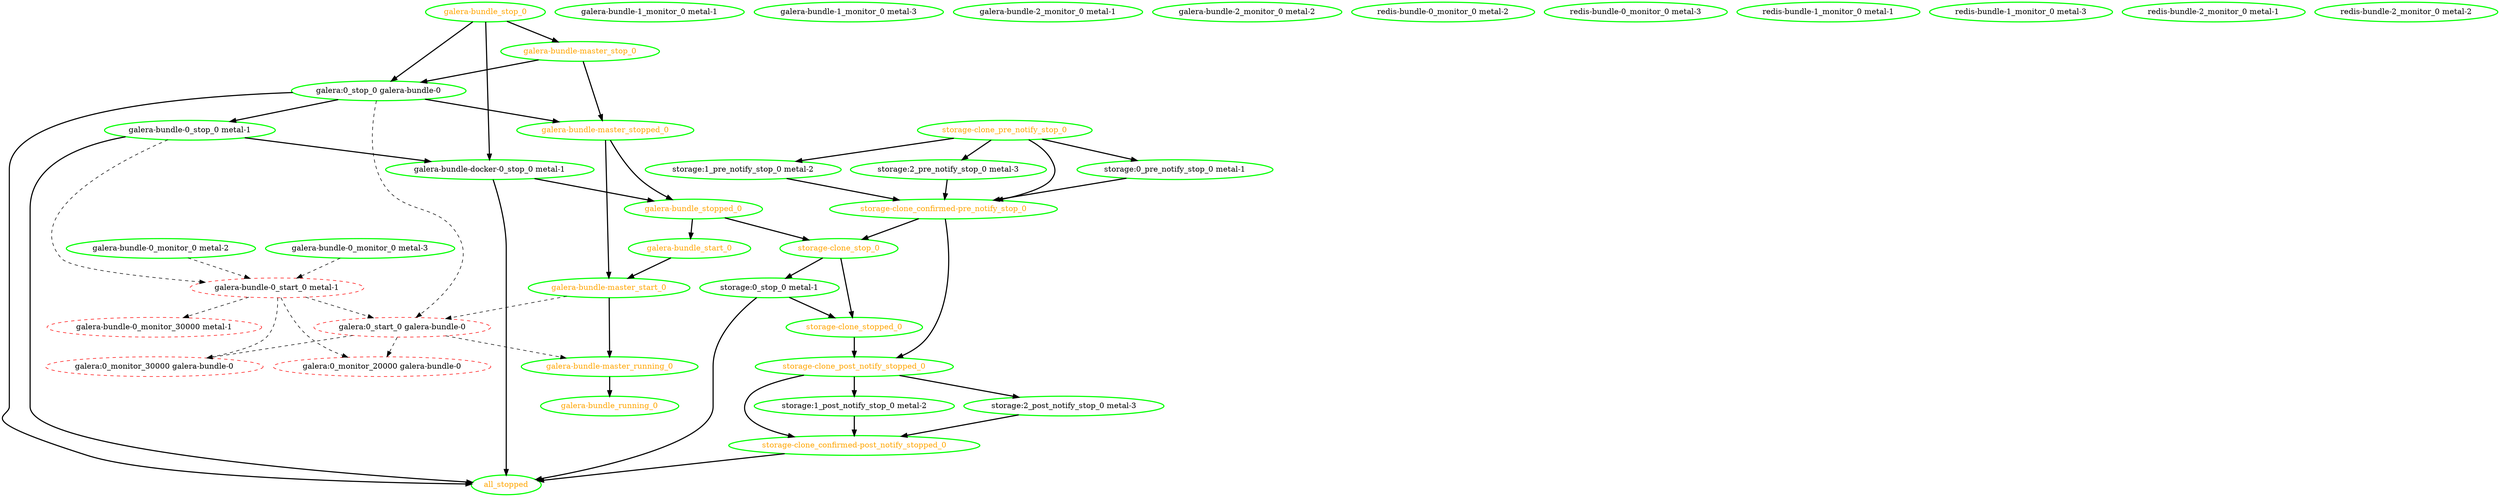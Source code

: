 digraph "g" {
"all_stopped" [ style=bold color="green" fontcolor="orange"]
"galera-bundle-0_monitor_0 metal-2" -> "galera-bundle-0_start_0 metal-1" [ style = dashed]
"galera-bundle-0_monitor_0 metal-2" [ style=bold color="green" fontcolor="black"]
"galera-bundle-0_monitor_0 metal-3" -> "galera-bundle-0_start_0 metal-1" [ style = dashed]
"galera-bundle-0_monitor_0 metal-3" [ style=bold color="green" fontcolor="black"]
"galera-bundle-0_monitor_30000 metal-1" [ style=dashed color="red" fontcolor="black"]
"galera-bundle-0_start_0 metal-1" -> "galera-bundle-0_monitor_30000 metal-1" [ style = dashed]
"galera-bundle-0_start_0 metal-1" -> "galera:0_monitor_20000 galera-bundle-0" [ style = dashed]
"galera-bundle-0_start_0 metal-1" -> "galera:0_monitor_30000 galera-bundle-0" [ style = dashed]
"galera-bundle-0_start_0 metal-1" -> "galera:0_start_0 galera-bundle-0" [ style = dashed]
"galera-bundle-0_start_0 metal-1" [ style=dashed color="red" fontcolor="black"]
"galera-bundle-0_stop_0 metal-1" -> "all_stopped" [ style = bold]
"galera-bundle-0_stop_0 metal-1" -> "galera-bundle-0_start_0 metal-1" [ style = dashed]
"galera-bundle-0_stop_0 metal-1" -> "galera-bundle-docker-0_stop_0 metal-1" [ style = bold]
"galera-bundle-0_stop_0 metal-1" [ style=bold color="green" fontcolor="black"]
"galera-bundle-1_monitor_0 metal-1" [ style=bold color="green" fontcolor="black"]
"galera-bundle-1_monitor_0 metal-3" [ style=bold color="green" fontcolor="black"]
"galera-bundle-2_monitor_0 metal-1" [ style=bold color="green" fontcolor="black"]
"galera-bundle-2_monitor_0 metal-2" [ style=bold color="green" fontcolor="black"]
"galera-bundle-docker-0_stop_0 metal-1" -> "all_stopped" [ style = bold]
"galera-bundle-docker-0_stop_0 metal-1" -> "galera-bundle_stopped_0" [ style = bold]
"galera-bundle-docker-0_stop_0 metal-1" [ style=bold color="green" fontcolor="black"]
"galera-bundle-master_running_0" -> "galera-bundle_running_0" [ style = bold]
"galera-bundle-master_running_0" [ style=bold color="green" fontcolor="orange"]
"galera-bundle-master_start_0" -> "galera-bundle-master_running_0" [ style = bold]
"galera-bundle-master_start_0" -> "galera:0_start_0 galera-bundle-0" [ style = dashed]
"galera-bundle-master_start_0" [ style=bold color="green" fontcolor="orange"]
"galera-bundle-master_stop_0" -> "galera-bundle-master_stopped_0" [ style = bold]
"galera-bundle-master_stop_0" -> "galera:0_stop_0 galera-bundle-0" [ style = bold]
"galera-bundle-master_stop_0" [ style=bold color="green" fontcolor="orange"]
"galera-bundle-master_stopped_0" -> "galera-bundle-master_start_0" [ style = bold]
"galera-bundle-master_stopped_0" -> "galera-bundle_stopped_0" [ style = bold]
"galera-bundle-master_stopped_0" [ style=bold color="green" fontcolor="orange"]
"galera-bundle_running_0" [ style=bold color="green" fontcolor="orange"]
"galera-bundle_start_0" -> "galera-bundle-master_start_0" [ style = bold]
"galera-bundle_start_0" [ style=bold color="green" fontcolor="orange"]
"galera-bundle_stop_0" -> "galera-bundle-docker-0_stop_0 metal-1" [ style = bold]
"galera-bundle_stop_0" -> "galera-bundle-master_stop_0" [ style = bold]
"galera-bundle_stop_0" -> "galera:0_stop_0 galera-bundle-0" [ style = bold]
"galera-bundle_stop_0" [ style=bold color="green" fontcolor="orange"]
"galera-bundle_stopped_0" -> "galera-bundle_start_0" [ style = bold]
"galera-bundle_stopped_0" -> "storage-clone_stop_0" [ style = bold]
"galera-bundle_stopped_0" [ style=bold color="green" fontcolor="orange"]
"galera:0_monitor_20000 galera-bundle-0" [ style=dashed color="red" fontcolor="black"]
"galera:0_monitor_30000 galera-bundle-0" [ style=dashed color="red" fontcolor="black"]
"galera:0_start_0 galera-bundle-0" -> "galera-bundle-master_running_0" [ style = dashed]
"galera:0_start_0 galera-bundle-0" -> "galera:0_monitor_20000 galera-bundle-0" [ style = dashed]
"galera:0_start_0 galera-bundle-0" -> "galera:0_monitor_30000 galera-bundle-0" [ style = dashed]
"galera:0_start_0 galera-bundle-0" [ style=dashed color="red" fontcolor="black"]
"galera:0_stop_0 galera-bundle-0" -> "all_stopped" [ style = bold]
"galera:0_stop_0 galera-bundle-0" -> "galera-bundle-0_stop_0 metal-1" [ style = bold]
"galera:0_stop_0 galera-bundle-0" -> "galera-bundle-master_stopped_0" [ style = bold]
"galera:0_stop_0 galera-bundle-0" -> "galera:0_start_0 galera-bundle-0" [ style = dashed]
"galera:0_stop_0 galera-bundle-0" [ style=bold color="green" fontcolor="black"]
"redis-bundle-0_monitor_0 metal-2" [ style=bold color="green" fontcolor="black"]
"redis-bundle-0_monitor_0 metal-3" [ style=bold color="green" fontcolor="black"]
"redis-bundle-1_monitor_0 metal-1" [ style=bold color="green" fontcolor="black"]
"redis-bundle-1_monitor_0 metal-3" [ style=bold color="green" fontcolor="black"]
"redis-bundle-2_monitor_0 metal-1" [ style=bold color="green" fontcolor="black"]
"redis-bundle-2_monitor_0 metal-2" [ style=bold color="green" fontcolor="black"]
"storage-clone_confirmed-post_notify_stopped_0" -> "all_stopped" [ style = bold]
"storage-clone_confirmed-post_notify_stopped_0" [ style=bold color="green" fontcolor="orange"]
"storage-clone_confirmed-pre_notify_stop_0" -> "storage-clone_post_notify_stopped_0" [ style = bold]
"storage-clone_confirmed-pre_notify_stop_0" -> "storage-clone_stop_0" [ style = bold]
"storage-clone_confirmed-pre_notify_stop_0" [ style=bold color="green" fontcolor="orange"]
"storage-clone_post_notify_stopped_0" -> "storage-clone_confirmed-post_notify_stopped_0" [ style = bold]
"storage-clone_post_notify_stopped_0" -> "storage:1_post_notify_stop_0 metal-2" [ style = bold]
"storage-clone_post_notify_stopped_0" -> "storage:2_post_notify_stop_0 metal-3" [ style = bold]
"storage-clone_post_notify_stopped_0" [ style=bold color="green" fontcolor="orange"]
"storage-clone_pre_notify_stop_0" -> "storage-clone_confirmed-pre_notify_stop_0" [ style = bold]
"storage-clone_pre_notify_stop_0" -> "storage:0_pre_notify_stop_0 metal-1" [ style = bold]
"storage-clone_pre_notify_stop_0" -> "storage:1_pre_notify_stop_0 metal-2" [ style = bold]
"storage-clone_pre_notify_stop_0" -> "storage:2_pre_notify_stop_0 metal-3" [ style = bold]
"storage-clone_pre_notify_stop_0" [ style=bold color="green" fontcolor="orange"]
"storage-clone_stop_0" -> "storage-clone_stopped_0" [ style = bold]
"storage-clone_stop_0" -> "storage:0_stop_0 metal-1" [ style = bold]
"storage-clone_stop_0" [ style=bold color="green" fontcolor="orange"]
"storage-clone_stopped_0" -> "storage-clone_post_notify_stopped_0" [ style = bold]
"storage-clone_stopped_0" [ style=bold color="green" fontcolor="orange"]
"storage:0_pre_notify_stop_0 metal-1" -> "storage-clone_confirmed-pre_notify_stop_0" [ style = bold]
"storage:0_pre_notify_stop_0 metal-1" [ style=bold color="green" fontcolor="black"]
"storage:0_stop_0 metal-1" -> "all_stopped" [ style = bold]
"storage:0_stop_0 metal-1" -> "storage-clone_stopped_0" [ style = bold]
"storage:0_stop_0 metal-1" [ style=bold color="green" fontcolor="black"]
"storage:1_post_notify_stop_0 metal-2" -> "storage-clone_confirmed-post_notify_stopped_0" [ style = bold]
"storage:1_post_notify_stop_0 metal-2" [ style=bold color="green" fontcolor="black"]
"storage:1_pre_notify_stop_0 metal-2" -> "storage-clone_confirmed-pre_notify_stop_0" [ style = bold]
"storage:1_pre_notify_stop_0 metal-2" [ style=bold color="green" fontcolor="black"]
"storage:2_post_notify_stop_0 metal-3" -> "storage-clone_confirmed-post_notify_stopped_0" [ style = bold]
"storage:2_post_notify_stop_0 metal-3" [ style=bold color="green" fontcolor="black"]
"storage:2_pre_notify_stop_0 metal-3" -> "storage-clone_confirmed-pre_notify_stop_0" [ style = bold]
"storage:2_pre_notify_stop_0 metal-3" [ style=bold color="green" fontcolor="black"]
}
